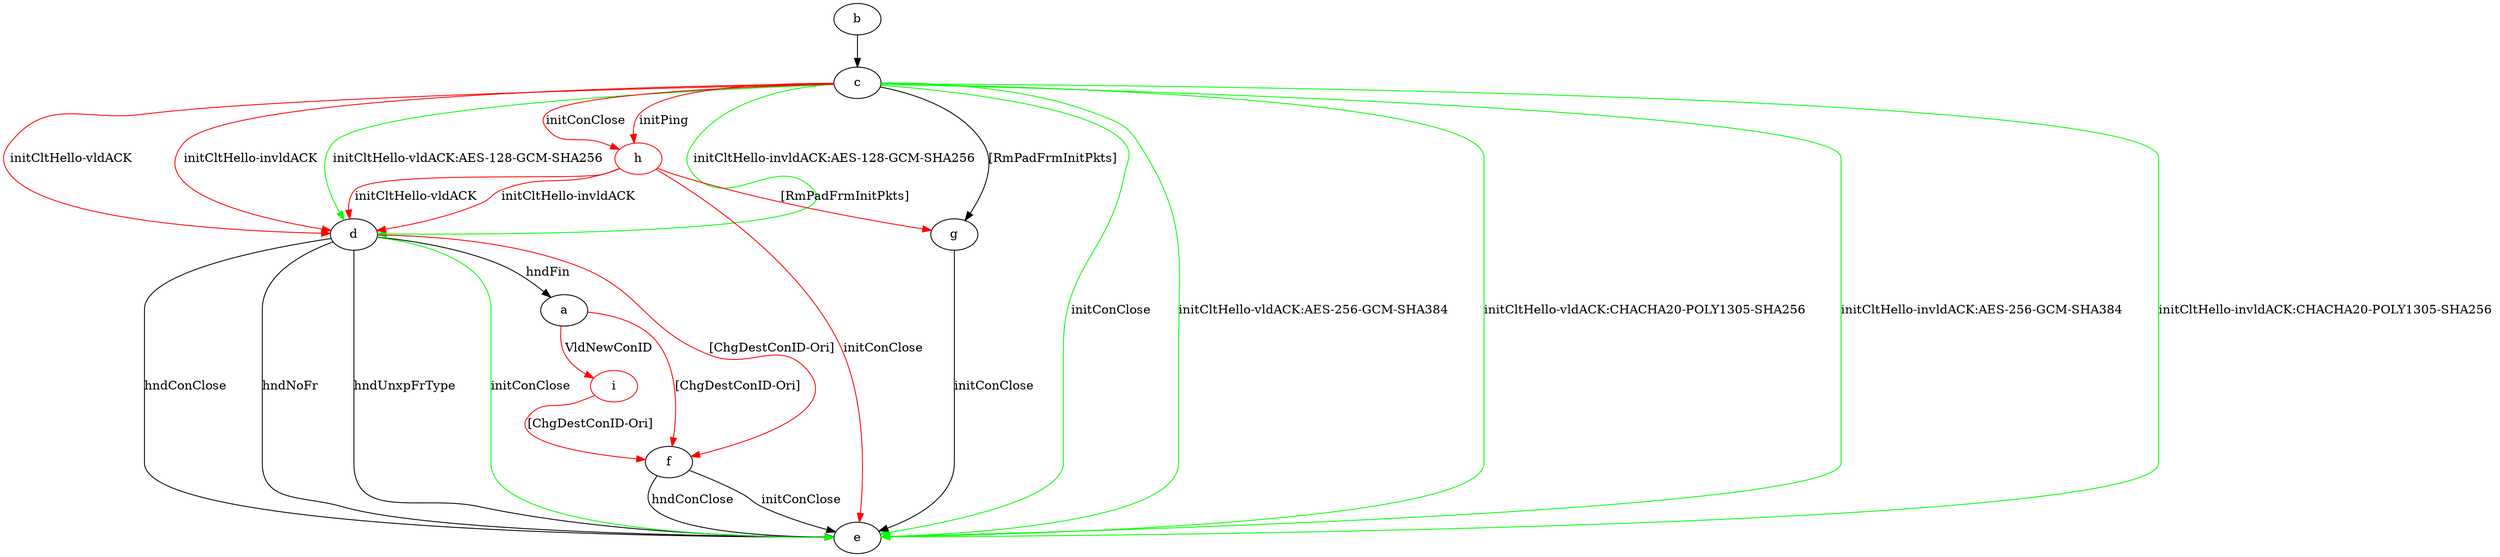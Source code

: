 digraph "" {
	a -> f	[key=0,
		color=red,
		label="[ChgDestConID-Ori] "];
	i	[color=red];
	a -> i	[key=0,
		color=red,
		label="VldNewConID "];
	b -> c	[key=0];
	c -> d	[key=0,
		color=green,
		label="initCltHello-vldACK:AES-128-GCM-SHA256 "];
	c -> d	[key=1,
		color=green,
		label="initCltHello-invldACK:AES-128-GCM-SHA256 "];
	c -> d	[key=2,
		color=red,
		label="initCltHello-vldACK "];
	c -> d	[key=3,
		color=red,
		label="initCltHello-invldACK "];
	c -> e	[key=0,
		color=green,
		label="initConClose "];
	c -> e	[key=1,
		color=green,
		label="initCltHello-vldACK:AES-256-GCM-SHA384 "];
	c -> e	[key=2,
		color=green,
		label="initCltHello-vldACK:CHACHA20-POLY1305-SHA256 "];
	c -> e	[key=3,
		color=green,
		label="initCltHello-invldACK:AES-256-GCM-SHA384 "];
	c -> e	[key=4,
		color=green,
		label="initCltHello-invldACK:CHACHA20-POLY1305-SHA256 "];
	c -> g	[key=0,
		label="[RmPadFrmInitPkts] "];
	h	[color=red];
	c -> h	[key=0,
		color=red,
		label="initPing "];
	c -> h	[key=1,
		color=red,
		label="initConClose "];
	d -> a	[key=0,
		label="hndFin "];
	d -> e	[key=0,
		label="hndConClose "];
	d -> e	[key=1,
		label="hndNoFr "];
	d -> e	[key=2,
		label="hndUnxpFrType "];
	d -> e	[key=3,
		color=green,
		label="initConClose "];
	d -> f	[key=0,
		color=red,
		label="[ChgDestConID-Ori] "];
	f -> e	[key=0,
		label="initConClose "];
	f -> e	[key=1,
		label="hndConClose "];
	g -> e	[key=0,
		label="initConClose "];
	h -> d	[key=0,
		color=red,
		label="initCltHello-vldACK "];
	h -> d	[key=1,
		color=red,
		label="initCltHello-invldACK "];
	h -> e	[key=0,
		color=red,
		label="initConClose "];
	h -> g	[key=0,
		color=red,
		label="[RmPadFrmInitPkts] "];
	i -> f	[key=0,
		color=red,
		label="[ChgDestConID-Ori] "];
}
